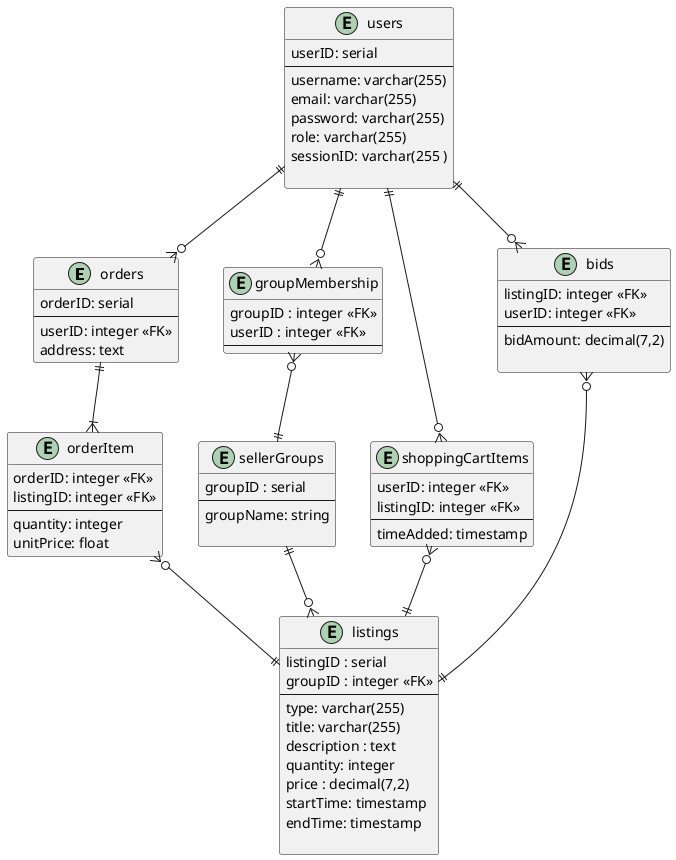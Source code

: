 @startuml
entity orders {
    orderID: serial
    --
    userID: integer <<FK>>
    address: text
}

entity orderItem{
    orderID: integer <<FK>>
    listingID: integer <<FK>>
    --
    quantity: integer
    unitPrice: float
}

entity users{
    userID: serial
    --
    username: varchar(255)
    email: varchar(255)
    password: varchar(255)
    role: varchar(255)
    sessionID: varchar(255 ) 

}

entity listings{
    listingID : serial
    groupID : integer <<FK>>
    --
    type: varchar(255)
    title: varchar(255) 
    description : text
    quantity: integer
    price : decimal(7,2)
    startTime: timestamp
    endTime: timestamp
    
}

entity sellerGroups{
    groupID : serial
    --
    groupName: string

}

entity groupMembership{
    groupID : integer <<FK>>
    userID : integer <<FK>>
    --
}

entity shoppingCartItems{
    userID: integer <<FK>> 
    listingID: integer <<FK>>
    --
    timeAdded: timestamp 
}

entity bids{
    listingID: integer <<FK>>
    userID: integer <<FK>>
    --
    bidAmount: decimal(7,2)

}
users ||--o{ orders
users ||--o{ groupMembership

orders ||--|{orderItem
orderItem }o--||listings
groupMembership }o--|| sellerGroups

users ||--o{ shoppingCartItems
shoppingCartItems }o--||listings

sellerGroups||--o{listings

users||--o{bids
bids}o--||listings
@enduml 